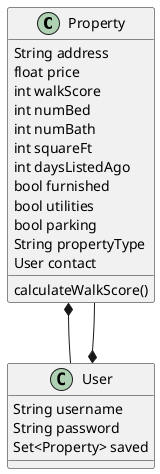@startuml
'https://plantuml.com/class-diagram

'Note: no getters/setters/constructors in this diagram

class Property {
String address
float price
int walkScore
int numBed
int numBath
int squareFt
int daysListedAgo
bool furnished
bool utilities
bool parking
String propertyType
User contact
calculateWalkScore()
}

class User {
String username
String password
Set<Property> saved
}

Property *-- User
User *-- Property

@enduml